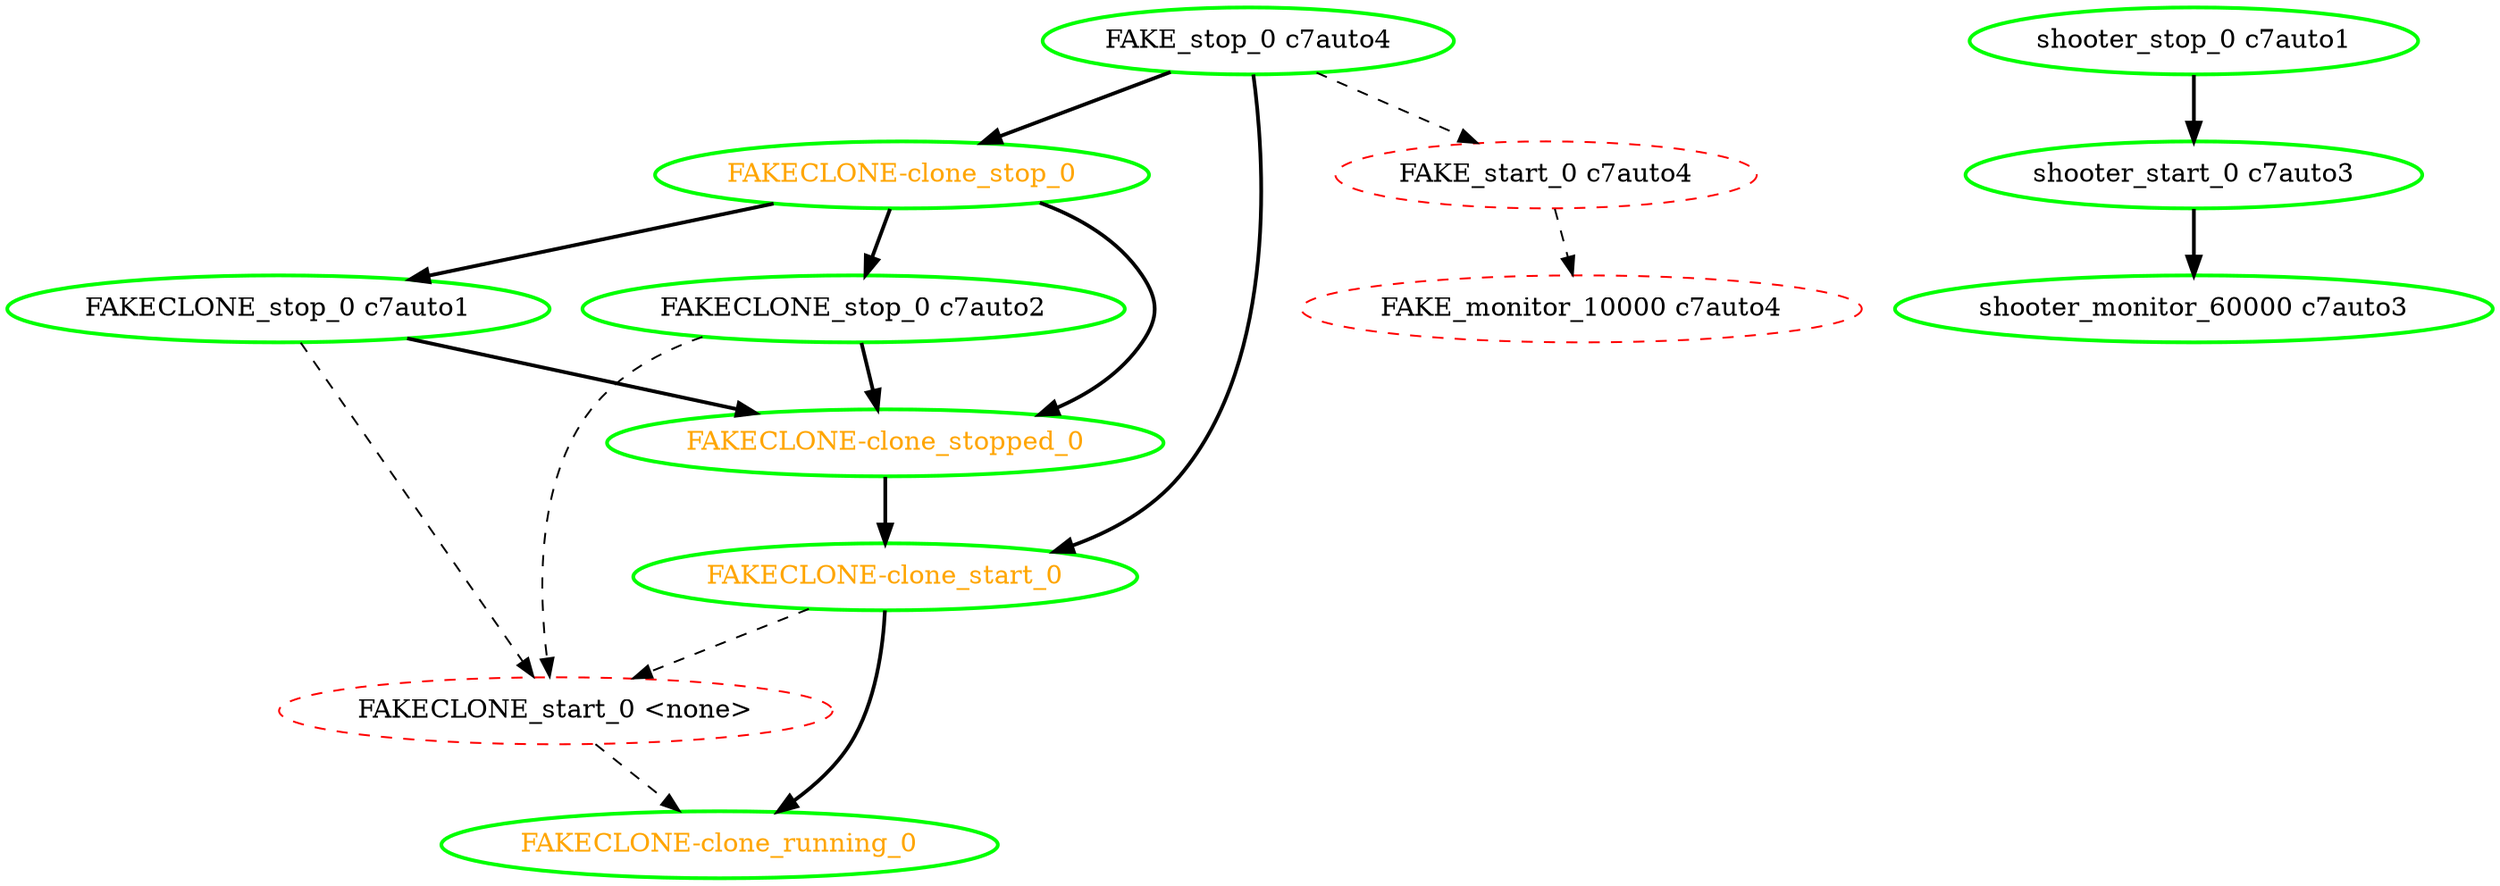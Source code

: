  digraph "g" {
"FAKECLONE-clone_running_0" [ style=bold color="green" fontcolor="orange"]
"FAKECLONE-clone_start_0" -> "FAKECLONE-clone_running_0" [ style = bold]
"FAKECLONE-clone_start_0" -> "FAKECLONE_start_0 <none>" [ style = dashed]
"FAKECLONE-clone_start_0" [ style=bold color="green" fontcolor="orange"]
"FAKECLONE-clone_stop_0" -> "FAKECLONE-clone_stopped_0" [ style = bold]
"FAKECLONE-clone_stop_0" -> "FAKECLONE_stop_0 c7auto1" [ style = bold]
"FAKECLONE-clone_stop_0" -> "FAKECLONE_stop_0 c7auto2" [ style = bold]
"FAKECLONE-clone_stop_0" [ style=bold color="green" fontcolor="orange"]
"FAKECLONE-clone_stopped_0" -> "FAKECLONE-clone_start_0" [ style = bold]
"FAKECLONE-clone_stopped_0" [ style=bold color="green" fontcolor="orange"]
"FAKECLONE_start_0 <none>" -> "FAKECLONE-clone_running_0" [ style = dashed]
"FAKECLONE_start_0 <none>" [ style=dashed color="red" fontcolor="black"]
"FAKECLONE_stop_0 c7auto1" -> "FAKECLONE-clone_stopped_0" [ style = bold]
"FAKECLONE_stop_0 c7auto1" -> "FAKECLONE_start_0 <none>" [ style = dashed]
"FAKECLONE_stop_0 c7auto1" [ style=bold color="green" fontcolor="black"]
"FAKECLONE_stop_0 c7auto2" -> "FAKECLONE-clone_stopped_0" [ style = bold]
"FAKECLONE_stop_0 c7auto2" -> "FAKECLONE_start_0 <none>" [ style = dashed]
"FAKECLONE_stop_0 c7auto2" [ style=bold color="green" fontcolor="black"]
"FAKE_monitor_10000 c7auto4" [ style=dashed color="red" fontcolor="black"]
"FAKE_start_0 c7auto4" -> "FAKE_monitor_10000 c7auto4" [ style = dashed]
"FAKE_start_0 c7auto4" [ style=dashed color="red" fontcolor="black"]
"FAKE_stop_0 c7auto4" -> "FAKECLONE-clone_start_0" [ style = bold]
"FAKE_stop_0 c7auto4" -> "FAKECLONE-clone_stop_0" [ style = bold]
"FAKE_stop_0 c7auto4" -> "FAKE_start_0 c7auto4" [ style = dashed]
"FAKE_stop_0 c7auto4" [ style=bold color="green" fontcolor="black"]
"shooter_monitor_60000 c7auto3" [ style=bold color="green" fontcolor="black"]
"shooter_start_0 c7auto3" -> "shooter_monitor_60000 c7auto3" [ style = bold]
"shooter_start_0 c7auto3" [ style=bold color="green" fontcolor="black"]
"shooter_stop_0 c7auto1" -> "shooter_start_0 c7auto3" [ style = bold]
"shooter_stop_0 c7auto1" [ style=bold color="green" fontcolor="black"]
}
